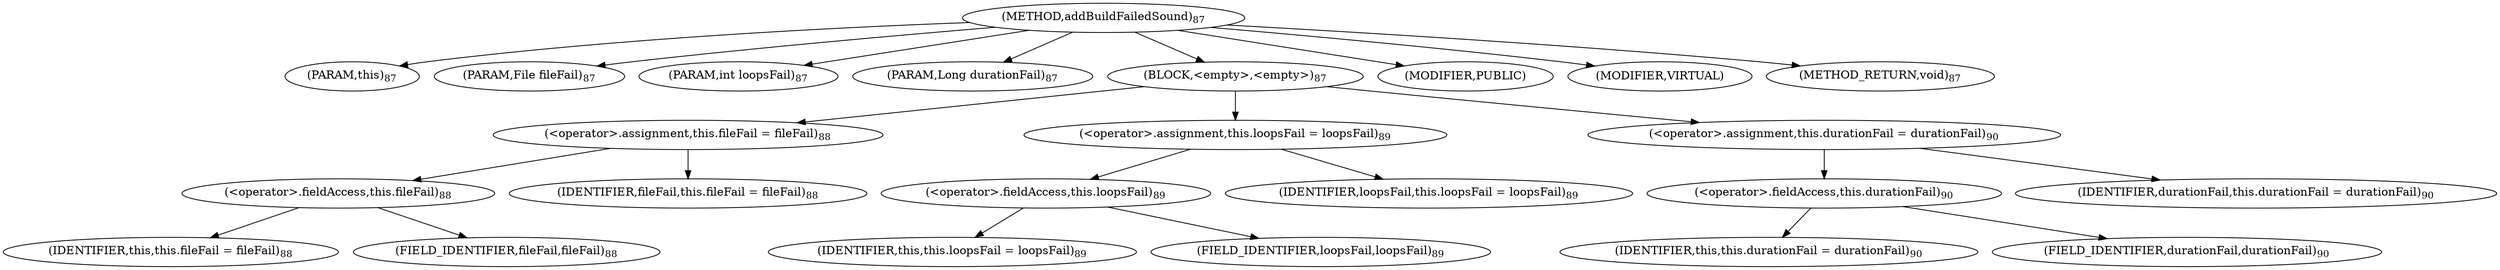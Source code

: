 digraph "addBuildFailedSound" {  
"115" [label = <(METHOD,addBuildFailedSound)<SUB>87</SUB>> ]
"8" [label = <(PARAM,this)<SUB>87</SUB>> ]
"116" [label = <(PARAM,File fileFail)<SUB>87</SUB>> ]
"117" [label = <(PARAM,int loopsFail)<SUB>87</SUB>> ]
"118" [label = <(PARAM,Long durationFail)<SUB>87</SUB>> ]
"119" [label = <(BLOCK,&lt;empty&gt;,&lt;empty&gt;)<SUB>87</SUB>> ]
"120" [label = <(&lt;operator&gt;.assignment,this.fileFail = fileFail)<SUB>88</SUB>> ]
"121" [label = <(&lt;operator&gt;.fieldAccess,this.fileFail)<SUB>88</SUB>> ]
"7" [label = <(IDENTIFIER,this,this.fileFail = fileFail)<SUB>88</SUB>> ]
"122" [label = <(FIELD_IDENTIFIER,fileFail,fileFail)<SUB>88</SUB>> ]
"123" [label = <(IDENTIFIER,fileFail,this.fileFail = fileFail)<SUB>88</SUB>> ]
"124" [label = <(&lt;operator&gt;.assignment,this.loopsFail = loopsFail)<SUB>89</SUB>> ]
"125" [label = <(&lt;operator&gt;.fieldAccess,this.loopsFail)<SUB>89</SUB>> ]
"9" [label = <(IDENTIFIER,this,this.loopsFail = loopsFail)<SUB>89</SUB>> ]
"126" [label = <(FIELD_IDENTIFIER,loopsFail,loopsFail)<SUB>89</SUB>> ]
"127" [label = <(IDENTIFIER,loopsFail,this.loopsFail = loopsFail)<SUB>89</SUB>> ]
"128" [label = <(&lt;operator&gt;.assignment,this.durationFail = durationFail)<SUB>90</SUB>> ]
"129" [label = <(&lt;operator&gt;.fieldAccess,this.durationFail)<SUB>90</SUB>> ]
"10" [label = <(IDENTIFIER,this,this.durationFail = durationFail)<SUB>90</SUB>> ]
"130" [label = <(FIELD_IDENTIFIER,durationFail,durationFail)<SUB>90</SUB>> ]
"131" [label = <(IDENTIFIER,durationFail,this.durationFail = durationFail)<SUB>90</SUB>> ]
"132" [label = <(MODIFIER,PUBLIC)> ]
"133" [label = <(MODIFIER,VIRTUAL)> ]
"134" [label = <(METHOD_RETURN,void)<SUB>87</SUB>> ]
  "115" -> "8" 
  "115" -> "116" 
  "115" -> "117" 
  "115" -> "118" 
  "115" -> "119" 
  "115" -> "132" 
  "115" -> "133" 
  "115" -> "134" 
  "119" -> "120" 
  "119" -> "124" 
  "119" -> "128" 
  "120" -> "121" 
  "120" -> "123" 
  "121" -> "7" 
  "121" -> "122" 
  "124" -> "125" 
  "124" -> "127" 
  "125" -> "9" 
  "125" -> "126" 
  "128" -> "129" 
  "128" -> "131" 
  "129" -> "10" 
  "129" -> "130" 
}
